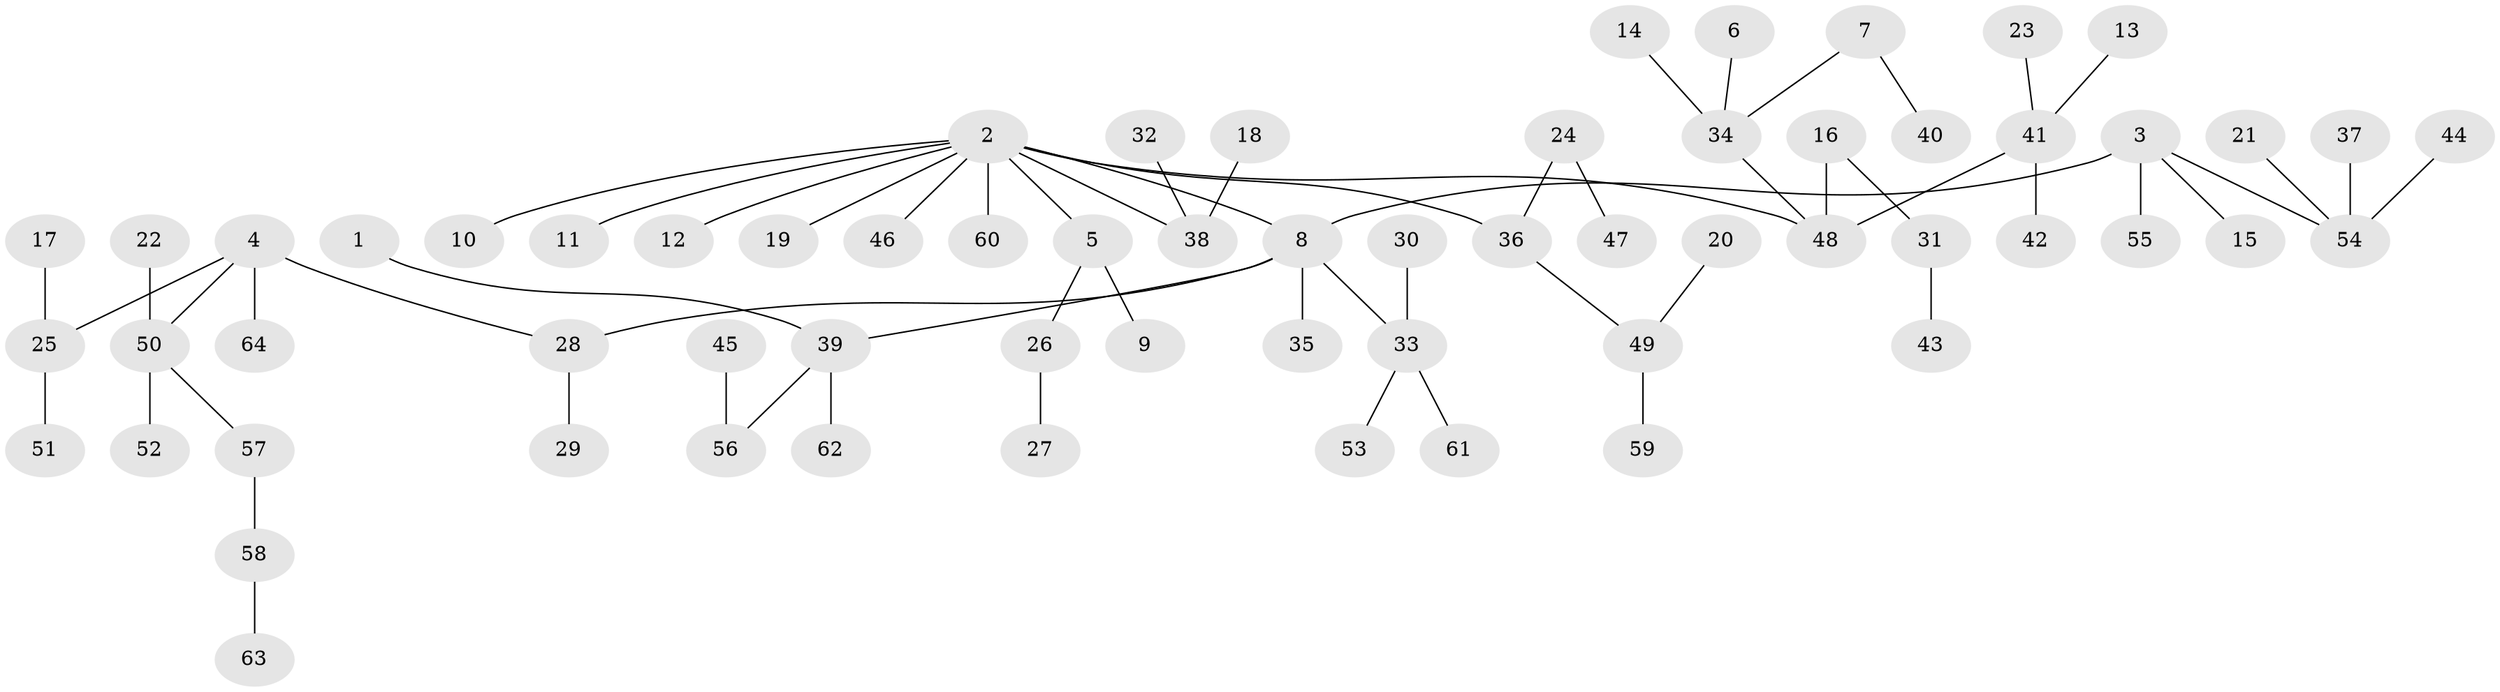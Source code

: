 // original degree distribution, {3: 0.1171875, 9: 0.0078125, 6: 0.0078125, 4: 0.0703125, 7: 0.0078125, 5: 0.0390625, 1: 0.515625, 2: 0.234375}
// Generated by graph-tools (version 1.1) at 2025/26/03/09/25 03:26:27]
// undirected, 64 vertices, 63 edges
graph export_dot {
graph [start="1"]
  node [color=gray90,style=filled];
  1;
  2;
  3;
  4;
  5;
  6;
  7;
  8;
  9;
  10;
  11;
  12;
  13;
  14;
  15;
  16;
  17;
  18;
  19;
  20;
  21;
  22;
  23;
  24;
  25;
  26;
  27;
  28;
  29;
  30;
  31;
  32;
  33;
  34;
  35;
  36;
  37;
  38;
  39;
  40;
  41;
  42;
  43;
  44;
  45;
  46;
  47;
  48;
  49;
  50;
  51;
  52;
  53;
  54;
  55;
  56;
  57;
  58;
  59;
  60;
  61;
  62;
  63;
  64;
  1 -- 39 [weight=1.0];
  2 -- 5 [weight=1.0];
  2 -- 8 [weight=1.0];
  2 -- 10 [weight=1.0];
  2 -- 11 [weight=1.0];
  2 -- 12 [weight=1.0];
  2 -- 19 [weight=1.0];
  2 -- 36 [weight=1.0];
  2 -- 38 [weight=1.0];
  2 -- 46 [weight=1.0];
  2 -- 48 [weight=1.0];
  2 -- 60 [weight=1.0];
  3 -- 8 [weight=1.0];
  3 -- 15 [weight=1.0];
  3 -- 54 [weight=1.0];
  3 -- 55 [weight=1.0];
  4 -- 25 [weight=1.0];
  4 -- 28 [weight=1.0];
  4 -- 50 [weight=1.0];
  4 -- 64 [weight=1.0];
  5 -- 9 [weight=1.0];
  5 -- 26 [weight=1.0];
  6 -- 34 [weight=1.0];
  7 -- 34 [weight=1.0];
  7 -- 40 [weight=1.0];
  8 -- 28 [weight=1.0];
  8 -- 33 [weight=1.0];
  8 -- 35 [weight=1.0];
  8 -- 39 [weight=1.0];
  13 -- 41 [weight=1.0];
  14 -- 34 [weight=1.0];
  16 -- 31 [weight=1.0];
  16 -- 48 [weight=1.0];
  17 -- 25 [weight=1.0];
  18 -- 38 [weight=1.0];
  20 -- 49 [weight=1.0];
  21 -- 54 [weight=1.0];
  22 -- 50 [weight=1.0];
  23 -- 41 [weight=1.0];
  24 -- 36 [weight=1.0];
  24 -- 47 [weight=1.0];
  25 -- 51 [weight=1.0];
  26 -- 27 [weight=1.0];
  28 -- 29 [weight=1.0];
  30 -- 33 [weight=1.0];
  31 -- 43 [weight=1.0];
  32 -- 38 [weight=1.0];
  33 -- 53 [weight=1.0];
  33 -- 61 [weight=1.0];
  34 -- 48 [weight=1.0];
  36 -- 49 [weight=1.0];
  37 -- 54 [weight=1.0];
  39 -- 56 [weight=1.0];
  39 -- 62 [weight=1.0];
  41 -- 42 [weight=1.0];
  41 -- 48 [weight=1.0];
  44 -- 54 [weight=1.0];
  45 -- 56 [weight=1.0];
  49 -- 59 [weight=1.0];
  50 -- 52 [weight=1.0];
  50 -- 57 [weight=1.0];
  57 -- 58 [weight=1.0];
  58 -- 63 [weight=1.0];
}
